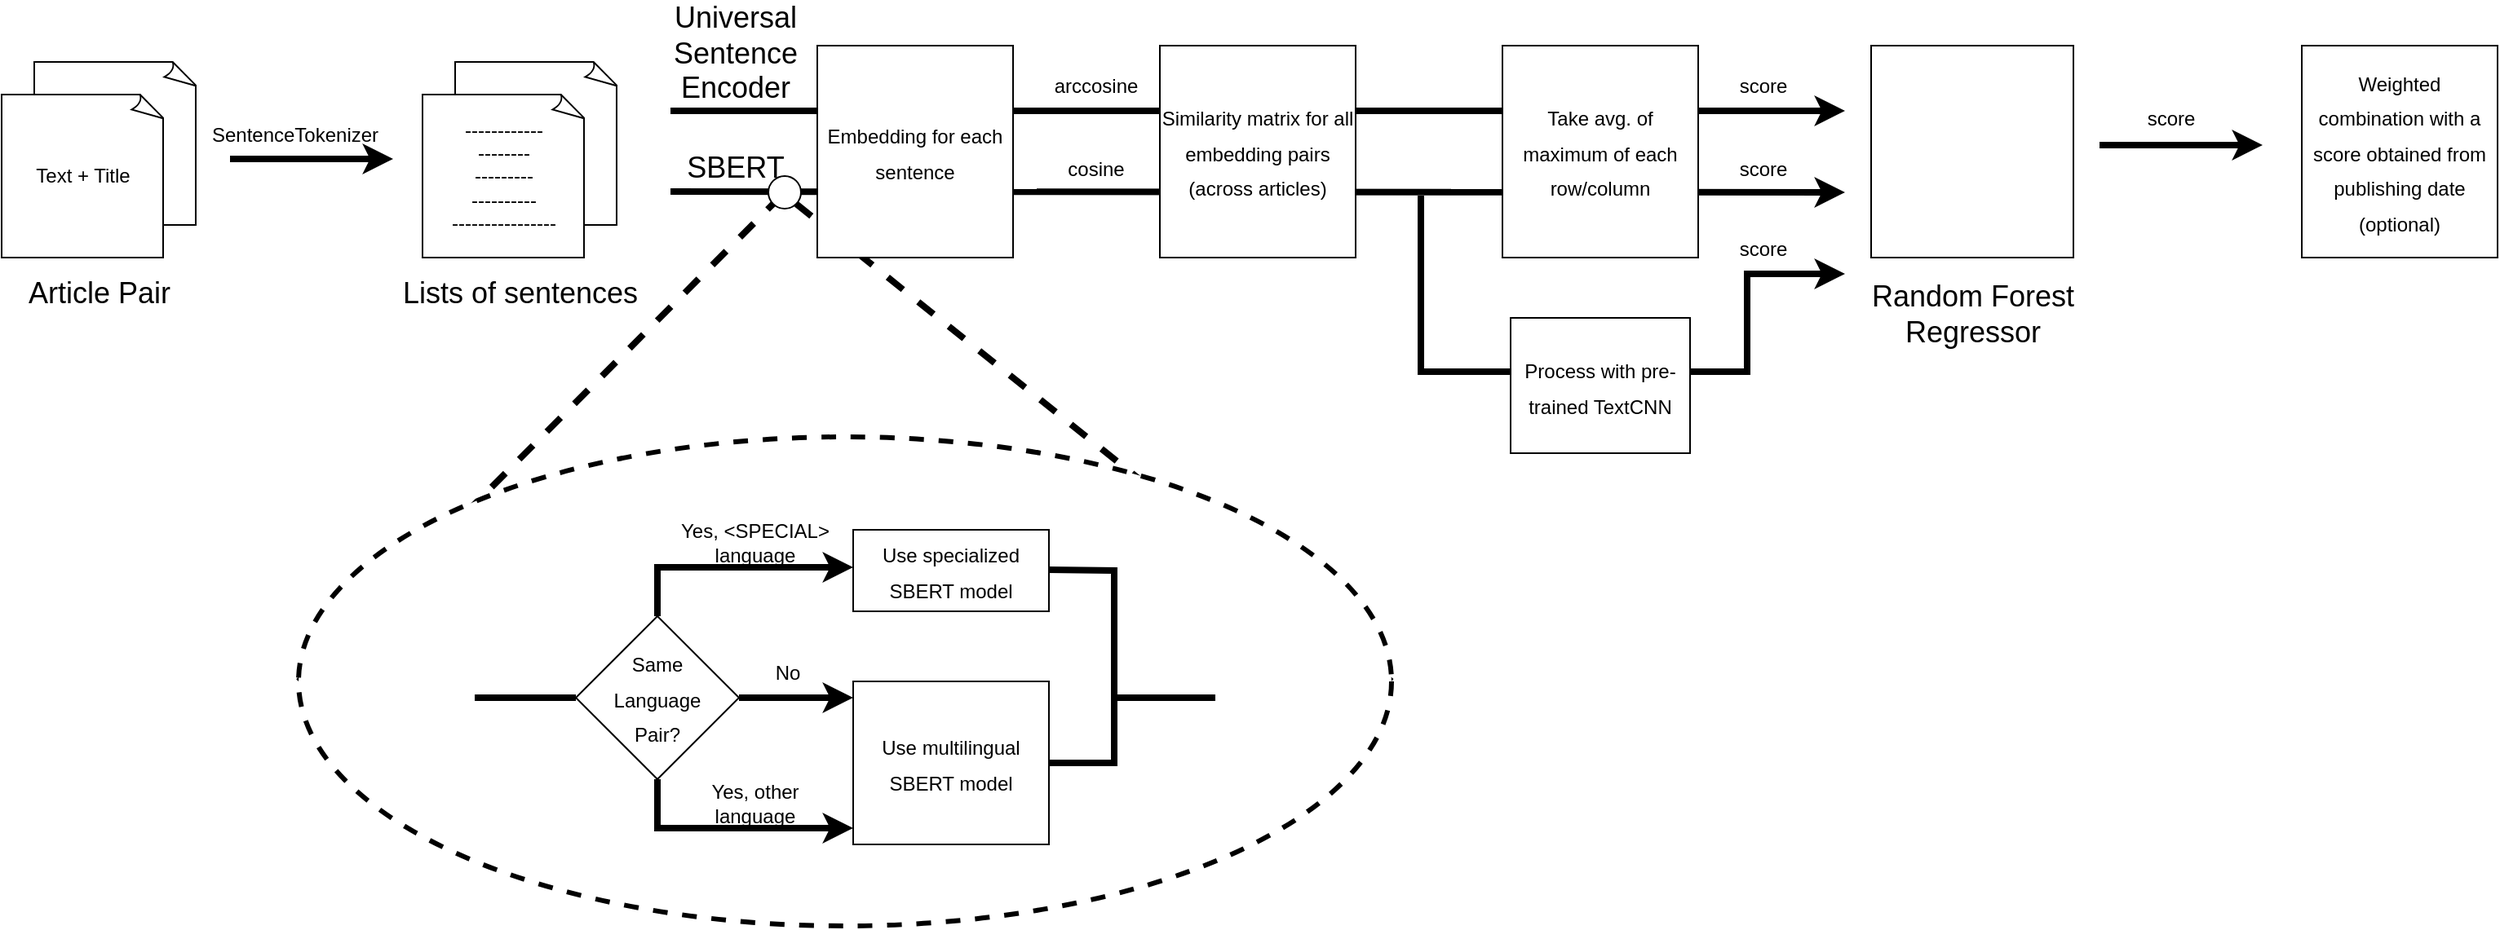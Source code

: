 <mxfile version="16.4.7" type="device"><diagram id="3jyoV97WBtWP8h8tmBDR" name="Page-1"><mxGraphModel dx="1422" dy="719" grid="1" gridSize="10" guides="1" tooltips="1" connect="1" arrows="1" fold="1" page="1" pageScale="1" pageWidth="850" pageHeight="1100" math="0" shadow="0"><root><mxCell id="0"/><mxCell id="1" parent="0"/><mxCell id="McUhrwGR8XRt8bvhq0xG-64" value="" style="endArrow=none;html=1;rounded=0;fontSize=18;strokeWidth=4;entryX=1;entryY=1;entryDx=0;entryDy=0;exitX=1;exitY=0.5;exitDx=0;exitDy=0;dashed=1;fillColor=#fad9d5;strokeColor=#000000;" parent="1" source="McUhrwGR8XRt8bvhq0xG-62" target="McUhrwGR8XRt8bvhq0xG-60" edge="1"><mxGeometry width="50" height="50" relative="1" as="geometry"><mxPoint x="312" y="600" as="sourcePoint"/><mxPoint x="602.929" y="307.071" as="targetPoint"/></mxGeometry></mxCell><mxCell id="McUhrwGR8XRt8bvhq0xG-63" value="" style="endArrow=none;html=1;rounded=0;fontSize=18;strokeWidth=4;entryX=0;entryY=1;entryDx=0;entryDy=0;exitX=0;exitY=0.5;exitDx=0;exitDy=0;dashed=1;fillColor=#fad9d5;strokeColor=#000000;" parent="1" source="McUhrwGR8XRt8bvhq0xG-62" target="McUhrwGR8XRt8bvhq0xG-60" edge="1"><mxGeometry width="50" height="50" relative="1" as="geometry"><mxPoint x="538" y="367" as="sourcePoint"/><mxPoint x="600" y="367" as="targetPoint"/></mxGeometry></mxCell><mxCell id="McUhrwGR8XRt8bvhq0xG-62" value="" style="ellipse;whiteSpace=wrap;html=1;fontSize=12;strokeWidth=3;dashed=1;" parent="1" vertex="1"><mxGeometry x="302" y="440" width="670" height="300" as="geometry"/></mxCell><mxCell id="McUhrwGR8XRt8bvhq0xG-5" value="&lt;font style=&quot;font-size: 18px&quot;&gt;Article Pair&lt;/font&gt;" style="text;html=1;strokeColor=none;fillColor=none;align=center;verticalAlign=middle;whiteSpace=wrap;rounded=0;" parent="1" vertex="1"><mxGeometry x="125" y="337" width="110" height="30" as="geometry"/></mxCell><mxCell id="McUhrwGR8XRt8bvhq0xG-9" value="&lt;font style=&quot;font-size: 18px&quot;&gt;Lists of sentences&lt;/font&gt;" style="text;html=1;strokeColor=none;fillColor=none;align=center;verticalAlign=middle;whiteSpace=wrap;rounded=0;" parent="1" vertex="1"><mxGeometry x="353" y="337" width="170" height="30" as="geometry"/></mxCell><mxCell id="McUhrwGR8XRt8bvhq0xG-11" value="" style="group" parent="1" vertex="1" connectable="0"><mxGeometry x="120" y="210" width="120" height="120" as="geometry"/></mxCell><mxCell id="McUhrwGR8XRt8bvhq0xG-3" value="" style="whiteSpace=wrap;html=1;shape=mxgraph.basic.document" parent="McUhrwGR8XRt8bvhq0xG-11" vertex="1"><mxGeometry x="20" width="100" height="100" as="geometry"/></mxCell><mxCell id="McUhrwGR8XRt8bvhq0xG-4" value="Text + Title" style="whiteSpace=wrap;html=1;shape=mxgraph.basic.document" parent="McUhrwGR8XRt8bvhq0xG-11" vertex="1"><mxGeometry y="20" width="100" height="100" as="geometry"/></mxCell><mxCell id="McUhrwGR8XRt8bvhq0xG-12" value="" style="group" parent="1" vertex="1" connectable="0"><mxGeometry x="378" y="210" width="120" height="120" as="geometry"/></mxCell><mxCell id="McUhrwGR8XRt8bvhq0xG-7" value="" style="whiteSpace=wrap;html=1;shape=mxgraph.basic.document" parent="McUhrwGR8XRt8bvhq0xG-12" vertex="1"><mxGeometry x="20" width="100" height="100" as="geometry"/></mxCell><mxCell id="McUhrwGR8XRt8bvhq0xG-8" value="&lt;div&gt;------------&lt;/div&gt;&lt;div&gt;--------&lt;/div&gt;&lt;div&gt;---------&lt;/div&gt;&lt;div&gt;----------&lt;/div&gt;&lt;div&gt;----------------&lt;br&gt;&lt;/div&gt;" style="whiteSpace=wrap;html=1;shape=mxgraph.basic.document" parent="McUhrwGR8XRt8bvhq0xG-12" vertex="1"><mxGeometry y="20" width="100" height="100" as="geometry"/></mxCell><mxCell id="McUhrwGR8XRt8bvhq0xG-17" value="" style="endArrow=classic;html=1;rounded=0;fontSize=18;strokeWidth=4;" parent="1" edge="1"><mxGeometry width="50" height="50" relative="1" as="geometry"><mxPoint x="260" y="269.5" as="sourcePoint"/><mxPoint x="360" y="269.5" as="targetPoint"/></mxGeometry></mxCell><mxCell id="McUhrwGR8XRt8bvhq0xG-18" value="" style="endArrow=classic;html=1;rounded=0;fontSize=18;strokeWidth=4;" parent="1" edge="1"><mxGeometry width="50" height="50" relative="1" as="geometry"><mxPoint x="530" y="240" as="sourcePoint"/><mxPoint x="1250" y="240" as="targetPoint"/></mxGeometry></mxCell><mxCell id="McUhrwGR8XRt8bvhq0xG-19" value="" style="endArrow=classic;html=1;rounded=0;fontSize=18;strokeWidth=4;" parent="1" edge="1"><mxGeometry width="50" height="50" relative="1" as="geometry"><mxPoint x="530" y="289.5" as="sourcePoint"/><mxPoint x="1250" y="290" as="targetPoint"/></mxGeometry></mxCell><mxCell id="McUhrwGR8XRt8bvhq0xG-20" value="SBERT" style="text;html=1;strokeColor=none;fillColor=none;align=center;verticalAlign=middle;whiteSpace=wrap;rounded=0;fontSize=18;" parent="1" vertex="1"><mxGeometry x="540" y="260" width="60" height="30" as="geometry"/></mxCell><mxCell id="McUhrwGR8XRt8bvhq0xG-21" value="&lt;font style=&quot;font-size: 12px&quot;&gt;Embedding for each sentence&lt;/font&gt;" style="rounded=0;whiteSpace=wrap;html=1;fontSize=18;" parent="1" vertex="1"><mxGeometry x="620" y="200" width="120" height="130" as="geometry"/></mxCell><mxCell id="McUhrwGR8XRt8bvhq0xG-24" value="Universal Sentence Encoder" style="text;html=1;strokeColor=none;fillColor=none;align=center;verticalAlign=middle;whiteSpace=wrap;rounded=0;fontSize=18;" parent="1" vertex="1"><mxGeometry x="540" y="190" width="60" height="30" as="geometry"/></mxCell><mxCell id="McUhrwGR8XRt8bvhq0xG-25" value="arccosine" style="text;html=1;strokeColor=none;fillColor=none;align=center;verticalAlign=middle;whiteSpace=wrap;rounded=0;fontSize=12;" parent="1" vertex="1"><mxGeometry x="761" y="210" width="60" height="30" as="geometry"/></mxCell><mxCell id="McUhrwGR8XRt8bvhq0xG-26" value="cosine" style="text;html=1;strokeColor=none;fillColor=none;align=center;verticalAlign=middle;whiteSpace=wrap;rounded=0;fontSize=12;" parent="1" vertex="1"><mxGeometry x="761" y="261" width="60" height="30" as="geometry"/></mxCell><mxCell id="McUhrwGR8XRt8bvhq0xG-27" value="&lt;font style=&quot;font-size: 12px&quot;&gt;Similarity matrix for all embedding pairs (across articles) &lt;br&gt;&lt;/font&gt;" style="rounded=0;whiteSpace=wrap;html=1;fontSize=18;" parent="1" vertex="1"><mxGeometry x="830" y="200" width="120" height="130" as="geometry"/></mxCell><mxCell id="McUhrwGR8XRt8bvhq0xG-28" value="SentenceTokenizer" style="text;html=1;strokeColor=none;fillColor=none;align=center;verticalAlign=middle;whiteSpace=wrap;rounded=0;fontSize=12;" parent="1" vertex="1"><mxGeometry x="270" y="240" width="60" height="30" as="geometry"/></mxCell><mxCell id="McUhrwGR8XRt8bvhq0xG-29" value="&lt;font style=&quot;font-size: 12px&quot;&gt;Take avg. of maximum of each row/column&lt;font style=&quot;font-size: 12px&quot;&gt;&lt;br&gt;&lt;/font&gt;&lt;/font&gt;" style="rounded=0;whiteSpace=wrap;html=1;fontSize=18;" parent="1" vertex="1"><mxGeometry x="1040" y="200" width="120" height="130" as="geometry"/></mxCell><mxCell id="McUhrwGR8XRt8bvhq0xG-30" value="" style="endArrow=classic;html=1;rounded=0;fontSize=18;strokeWidth=4;fillColor=#fad9d5;strokeColor=#000000;" parent="1" edge="1"><mxGeometry width="50" height="50" relative="1" as="geometry"><mxPoint x="990" y="292" as="sourcePoint"/><mxPoint x="1250" y="340" as="targetPoint"/><Array as="points"><mxPoint x="990" y="400"/><mxPoint x="1190" y="400"/><mxPoint x="1190" y="340"/></Array></mxGeometry></mxCell><mxCell id="McUhrwGR8XRt8bvhq0xG-31" value="&lt;font style=&quot;font-size: 12px&quot;&gt;Process with pre-trained TextCNN&lt;font style=&quot;font-size: 12px&quot;&gt;&lt;font style=&quot;font-size: 12px&quot;&gt;&lt;br&gt;&lt;/font&gt;&lt;/font&gt;&lt;/font&gt;" style="rounded=0;whiteSpace=wrap;html=1;fontSize=18;" parent="1" vertex="1"><mxGeometry x="1045" y="367" width="110" height="83" as="geometry"/></mxCell><mxCell id="McUhrwGR8XRt8bvhq0xG-32" value="score" style="text;html=1;strokeColor=none;fillColor=none;align=center;verticalAlign=middle;whiteSpace=wrap;rounded=0;fontSize=12;" parent="1" vertex="1"><mxGeometry x="1170" y="210" width="60" height="30" as="geometry"/></mxCell><mxCell id="McUhrwGR8XRt8bvhq0xG-33" value="score" style="text;html=1;strokeColor=none;fillColor=none;align=center;verticalAlign=middle;whiteSpace=wrap;rounded=0;fontSize=12;" parent="1" vertex="1"><mxGeometry x="1170" y="261" width="60" height="30" as="geometry"/></mxCell><mxCell id="McUhrwGR8XRt8bvhq0xG-34" value="score" style="text;html=1;strokeColor=none;fillColor=none;align=center;verticalAlign=middle;whiteSpace=wrap;rounded=0;fontSize=12;" parent="1" vertex="1"><mxGeometry x="1170" y="310" width="60" height="30" as="geometry"/></mxCell><mxCell id="McUhrwGR8XRt8bvhq0xG-39" value="" style="group" parent="1" vertex="1" connectable="0"><mxGeometry x="1266" y="200" width="124" height="130" as="geometry"/></mxCell><mxCell id="McUhrwGR8XRt8bvhq0xG-35" value="" style="shape=image;html=1;verticalAlign=top;verticalLabelPosition=bottom;labelBackgroundColor=#ffffff;imageAspect=0;aspect=fixed;image=https://cdn1.iconfinder.com/data/icons/flat-christmas-icons-1/75/_tree-128.png;fontSize=12;" parent="McUhrwGR8XRt8bvhq0xG-39" vertex="1"><mxGeometry x="27" y="12" width="78" height="78" as="geometry"/></mxCell><mxCell id="McUhrwGR8XRt8bvhq0xG-36" value="" style="shape=image;html=1;verticalAlign=top;verticalLabelPosition=bottom;labelBackgroundColor=#ffffff;imageAspect=0;aspect=fixed;image=https://cdn1.iconfinder.com/data/icons/flat-christmas-icons-1/75/_tree-128.png;fontSize=12;" parent="McUhrwGR8XRt8bvhq0xG-39" vertex="1"><mxGeometry x="42" y="26" width="78" height="78" as="geometry"/></mxCell><mxCell id="McUhrwGR8XRt8bvhq0xG-37" value="" style="shape=image;html=1;verticalAlign=top;verticalLabelPosition=bottom;labelBackgroundColor=#ffffff;imageAspect=0;aspect=fixed;image=https://cdn1.iconfinder.com/data/icons/flat-christmas-icons-1/75/_tree-128.png;fontSize=12;" parent="McUhrwGR8XRt8bvhq0xG-39" vertex="1"><mxGeometry x="3" y="40" width="78" height="78" as="geometry"/></mxCell><mxCell id="McUhrwGR8XRt8bvhq0xG-38" value="" style="rounded=0;whiteSpace=wrap;html=1;fontSize=12;fillColor=none;" parent="McUhrwGR8XRt8bvhq0xG-39" vertex="1"><mxGeometry width="124" height="130" as="geometry"/></mxCell><mxCell id="McUhrwGR8XRt8bvhq0xG-40" value="&lt;font style=&quot;font-size: 18px&quot;&gt;Random Forest Regressor&lt;br&gt;&lt;/font&gt;" style="text;html=1;strokeColor=none;fillColor=none;align=center;verticalAlign=top;whiteSpace=wrap;rounded=0;" parent="1" vertex="1"><mxGeometry x="1260.5" y="337" width="135" height="80" as="geometry"/></mxCell><mxCell id="McUhrwGR8XRt8bvhq0xG-41" value="" style="endArrow=classic;html=1;rounded=0;fontSize=18;strokeWidth=4;" parent="1" edge="1"><mxGeometry width="50" height="50" relative="1" as="geometry"><mxPoint x="1406" y="261" as="sourcePoint"/><mxPoint x="1506" y="261" as="targetPoint"/></mxGeometry></mxCell><mxCell id="McUhrwGR8XRt8bvhq0xG-43" value="&lt;font style=&quot;font-size: 12px&quot;&gt;Weighted combination with a score obtained from &lt;/font&gt;&lt;font style=&quot;font-size: 12px&quot;&gt;&lt;font style=&quot;font-size: 12px&quot;&gt;publishing date &lt;/font&gt;(optional)&lt;/font&gt;&lt;font style=&quot;font-size: 12px&quot;&gt;&lt;font style=&quot;font-size: 12px&quot;&gt;&lt;br&gt;&lt;/font&gt;&lt;/font&gt;" style="rounded=0;whiteSpace=wrap;html=1;fontSize=18;" parent="1" vertex="1"><mxGeometry x="1530" y="200" width="120" height="130" as="geometry"/></mxCell><mxCell id="McUhrwGR8XRt8bvhq0xG-60" value="" style="ellipse;whiteSpace=wrap;html=1;aspect=fixed;fontSize=12;" parent="1" vertex="1"><mxGeometry x="590" y="280" width="20" height="20" as="geometry"/></mxCell><mxCell id="McUhrwGR8XRt8bvhq0xG-61" value="" style="group" parent="1" vertex="1" connectable="0"><mxGeometry x="410" y="490" width="454" height="200" as="geometry"/></mxCell><mxCell id="McUhrwGR8XRt8bvhq0xG-45" value="&lt;div&gt;&lt;font style=&quot;font-size: 12px&quot;&gt;Same &lt;br&gt;&lt;/font&gt;&lt;/div&gt;&lt;div&gt;&lt;font style=&quot;font-size: 12px&quot;&gt;Language &lt;br&gt;&lt;/font&gt;&lt;/div&gt;&lt;div&gt;&lt;font style=&quot;font-size: 12px&quot;&gt;Pair?&lt;/font&gt;&lt;/div&gt;" style="rhombus;whiteSpace=wrap;html=1;fontSize=18;" parent="McUhrwGR8XRt8bvhq0xG-61" vertex="1"><mxGeometry x="62" y="60" width="100" height="100" as="geometry"/></mxCell><mxCell id="McUhrwGR8XRt8bvhq0xG-46" value="" style="endArrow=none;html=1;rounded=0;fontSize=18;strokeWidth=4;entryX=0;entryY=0.5;entryDx=0;entryDy=0;" parent="McUhrwGR8XRt8bvhq0xG-61" target="McUhrwGR8XRt8bvhq0xG-45" edge="1"><mxGeometry width="50" height="50" relative="1" as="geometry"><mxPoint y="110" as="sourcePoint"/><mxPoint x="42" y="109.5" as="targetPoint"/></mxGeometry></mxCell><mxCell id="McUhrwGR8XRt8bvhq0xG-47" value="" style="endArrow=classic;html=1;rounded=0;fontSize=18;strokeWidth=4;exitX=0.5;exitY=0;exitDx=0;exitDy=0;" parent="McUhrwGR8XRt8bvhq0xG-61" source="McUhrwGR8XRt8bvhq0xG-45" edge="1"><mxGeometry width="50" height="50" relative="1" as="geometry"><mxPoint x="112" y="40" as="sourcePoint"/><mxPoint x="232" y="30" as="targetPoint"/><Array as="points"><mxPoint x="112" y="30"/></Array></mxGeometry></mxCell><mxCell id="McUhrwGR8XRt8bvhq0xG-48" value="" style="endArrow=classic;html=1;rounded=0;fontSize=18;strokeWidth=4;exitX=1;exitY=0.5;exitDx=0;exitDy=0;" parent="McUhrwGR8XRt8bvhq0xG-61" source="McUhrwGR8XRt8bvhq0xG-45" edge="1"><mxGeometry width="50" height="50" relative="1" as="geometry"><mxPoint x="252" y="100" as="sourcePoint"/><mxPoint x="232" y="110" as="targetPoint"/></mxGeometry></mxCell><mxCell id="McUhrwGR8XRt8bvhq0xG-49" value="" style="endArrow=classic;html=1;rounded=0;fontSize=18;strokeWidth=4;exitX=0.5;exitY=1;exitDx=0;exitDy=0;" parent="McUhrwGR8XRt8bvhq0xG-61" source="McUhrwGR8XRt8bvhq0xG-45" edge="1"><mxGeometry width="50" height="50" relative="1" as="geometry"><mxPoint x="112" y="280" as="sourcePoint"/><mxPoint x="232" y="190" as="targetPoint"/><Array as="points"><mxPoint x="112" y="190"/></Array></mxGeometry></mxCell><mxCell id="McUhrwGR8XRt8bvhq0xG-50" value="No" style="text;html=1;strokeColor=none;fillColor=none;align=center;verticalAlign=middle;whiteSpace=wrap;rounded=0;fontSize=12;" parent="McUhrwGR8XRt8bvhq0xG-61" vertex="1"><mxGeometry x="162" y="80" width="60" height="30" as="geometry"/></mxCell><mxCell id="McUhrwGR8XRt8bvhq0xG-51" value="Yes, &amp;lt;SPECIAL&amp;gt; language" style="text;html=1;strokeColor=none;fillColor=none;align=center;verticalAlign=middle;whiteSpace=wrap;rounded=0;fontSize=12;" parent="McUhrwGR8XRt8bvhq0xG-61" vertex="1"><mxGeometry x="102" width="140" height="30" as="geometry"/></mxCell><mxCell id="McUhrwGR8XRt8bvhq0xG-52" value="&lt;div&gt;Yes, other &lt;br&gt;&lt;/div&gt;&lt;div&gt;language&lt;/div&gt;" style="text;html=1;strokeColor=none;fillColor=none;align=center;verticalAlign=middle;whiteSpace=wrap;rounded=0;fontSize=12;" parent="McUhrwGR8XRt8bvhq0xG-61" vertex="1"><mxGeometry x="102" y="160" width="140" height="30" as="geometry"/></mxCell><mxCell id="McUhrwGR8XRt8bvhq0xG-56" value="&lt;font style=&quot;font-size: 12px&quot;&gt;Use multilingual SBERT model&lt;br&gt;&lt;/font&gt;" style="rounded=0;whiteSpace=wrap;html=1;fontSize=18;" parent="McUhrwGR8XRt8bvhq0xG-61" vertex="1"><mxGeometry x="232" y="100" width="120" height="100" as="geometry"/></mxCell><mxCell id="McUhrwGR8XRt8bvhq0xG-57" value="&lt;font style=&quot;font-size: 12px&quot;&gt;Use specialized SBERT model&lt;br&gt;&lt;/font&gt;" style="rounded=0;whiteSpace=wrap;html=1;fontSize=18;" parent="McUhrwGR8XRt8bvhq0xG-61" vertex="1"><mxGeometry x="232" y="7" width="120" height="50" as="geometry"/></mxCell><mxCell id="McUhrwGR8XRt8bvhq0xG-58" value="" style="endArrow=none;html=1;rounded=0;fontSize=18;strokeWidth=4;entryX=1;entryY=0.5;entryDx=0;entryDy=0;" parent="McUhrwGR8XRt8bvhq0xG-61" target="McUhrwGR8XRt8bvhq0xG-56" edge="1"><mxGeometry width="50" height="50" relative="1" as="geometry"><mxPoint x="352" y="31.5" as="sourcePoint"/><mxPoint x="392" y="160" as="targetPoint"/><Array as="points"><mxPoint x="392" y="32"/><mxPoint x="392" y="150"/></Array></mxGeometry></mxCell><mxCell id="McUhrwGR8XRt8bvhq0xG-59" value="" style="endArrow=none;html=1;rounded=0;fontSize=18;strokeWidth=4;entryX=0;entryY=0.5;entryDx=0;entryDy=0;" parent="McUhrwGR8XRt8bvhq0xG-61" edge="1"><mxGeometry width="50" height="50" relative="1" as="geometry"><mxPoint x="392" y="110" as="sourcePoint"/><mxPoint x="454" y="110" as="targetPoint"/></mxGeometry></mxCell><mxCell id="9oA9EiiUyQNVDPNMypYT-1" value="score" style="text;html=1;strokeColor=none;fillColor=none;align=center;verticalAlign=middle;whiteSpace=wrap;rounded=0;fontSize=12;" vertex="1" parent="1"><mxGeometry x="1420" y="230" width="60" height="30" as="geometry"/></mxCell></root></mxGraphModel></diagram></mxfile>